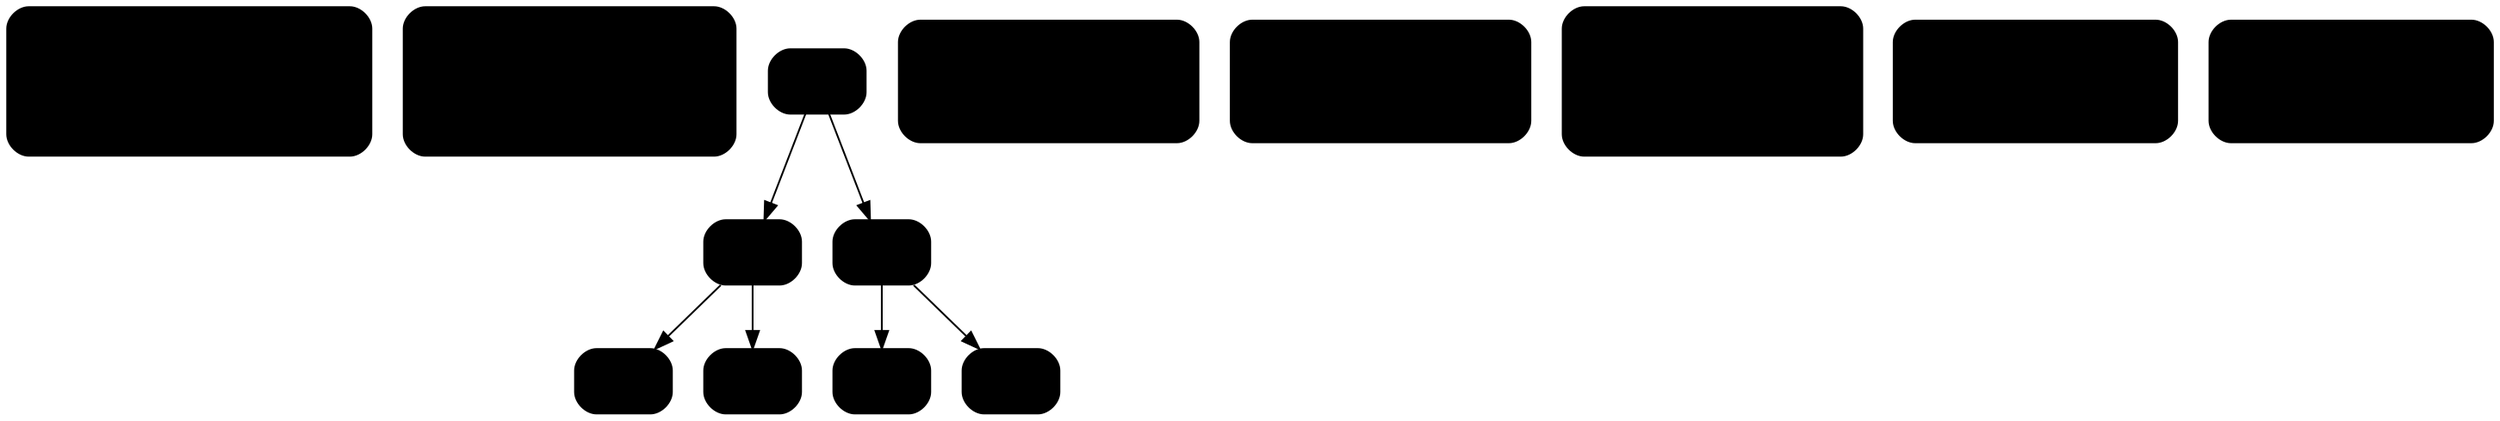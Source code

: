 digraph Tree {
node [shape=box, style="filled, rounded", color="black", fontname=helvetica] ;
edge [fontname=helvetica] ;

120 [label="f32 <= 682\ngini = 0.75\nsamples = 400\nvalue = [120, 180, 75, 70]\nclass = 1"] ;

121 [label="f32 <= 16\ngini = 0.48\nsamples = 250\nvalue = [120, 180, 0, 0]\nclass = 1"] ;
113 -> 114 ;

122 [label="gini = 0.0\nsamples = 120\nvalue = [120, 0, 0, 0]\nclass = 0"] ;
114 -> 115 ;

123 [label="gini = 0.0\nsamples = 130\nvalue = [0, 180, 0, 0]\nclass = 1"] ;
114 -> 116 ;

124 [label="f15 <= 111\ngini = 0.47\nsamples = 150\nvalue = [0, 0, 75, 70]\nclass = 2"] ;
113 -> 117 ;

125 [label="gini = 0.0\nsamples = 75\nvalue = [0, 0, 75, 0]\nclass = 2"] ;
117 -> 118 ;

126 [label="gini = 0.0\nsamples = 75\nvalue = [0, 0, 0, 70]\nclass = 3"] ;
117 -> 119 ;
}
